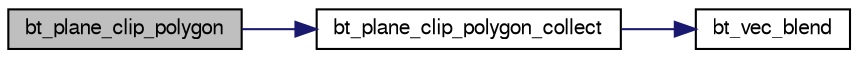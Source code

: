 digraph G
{
  bgcolor="transparent";
  edge [fontname="FreeSans",fontsize=10,labelfontname="FreeSans",labelfontsize=10];
  node [fontname="FreeSans",fontsize=10,shape=record];
  rankdir=LR;
  Node1 [label="bt_plane_clip_polygon",height=0.2,width=0.4,color="black", fillcolor="grey75", style="filled" fontcolor="black"];
  Node1 -> Node2 [color="midnightblue",fontsize=10,style="solid"];
  Node2 [label="bt_plane_clip_polygon_collect",height=0.2,width=0.4,color="black",URL="$bt_clip_polygon_8h.html#5d0b14854a98ea3902f6c914a292f83d",tooltip="This function calcs the distance from a 3D plane."];
  Node2 -> Node3 [color="midnightblue",fontsize=10,style="solid"];
  Node3 [label="bt_vec_blend",height=0.2,width=0.4,color="black",URL="$bt_clip_polygon_8h.html#1f80a57f63e11130a715c2bf42c389cb"];
}
